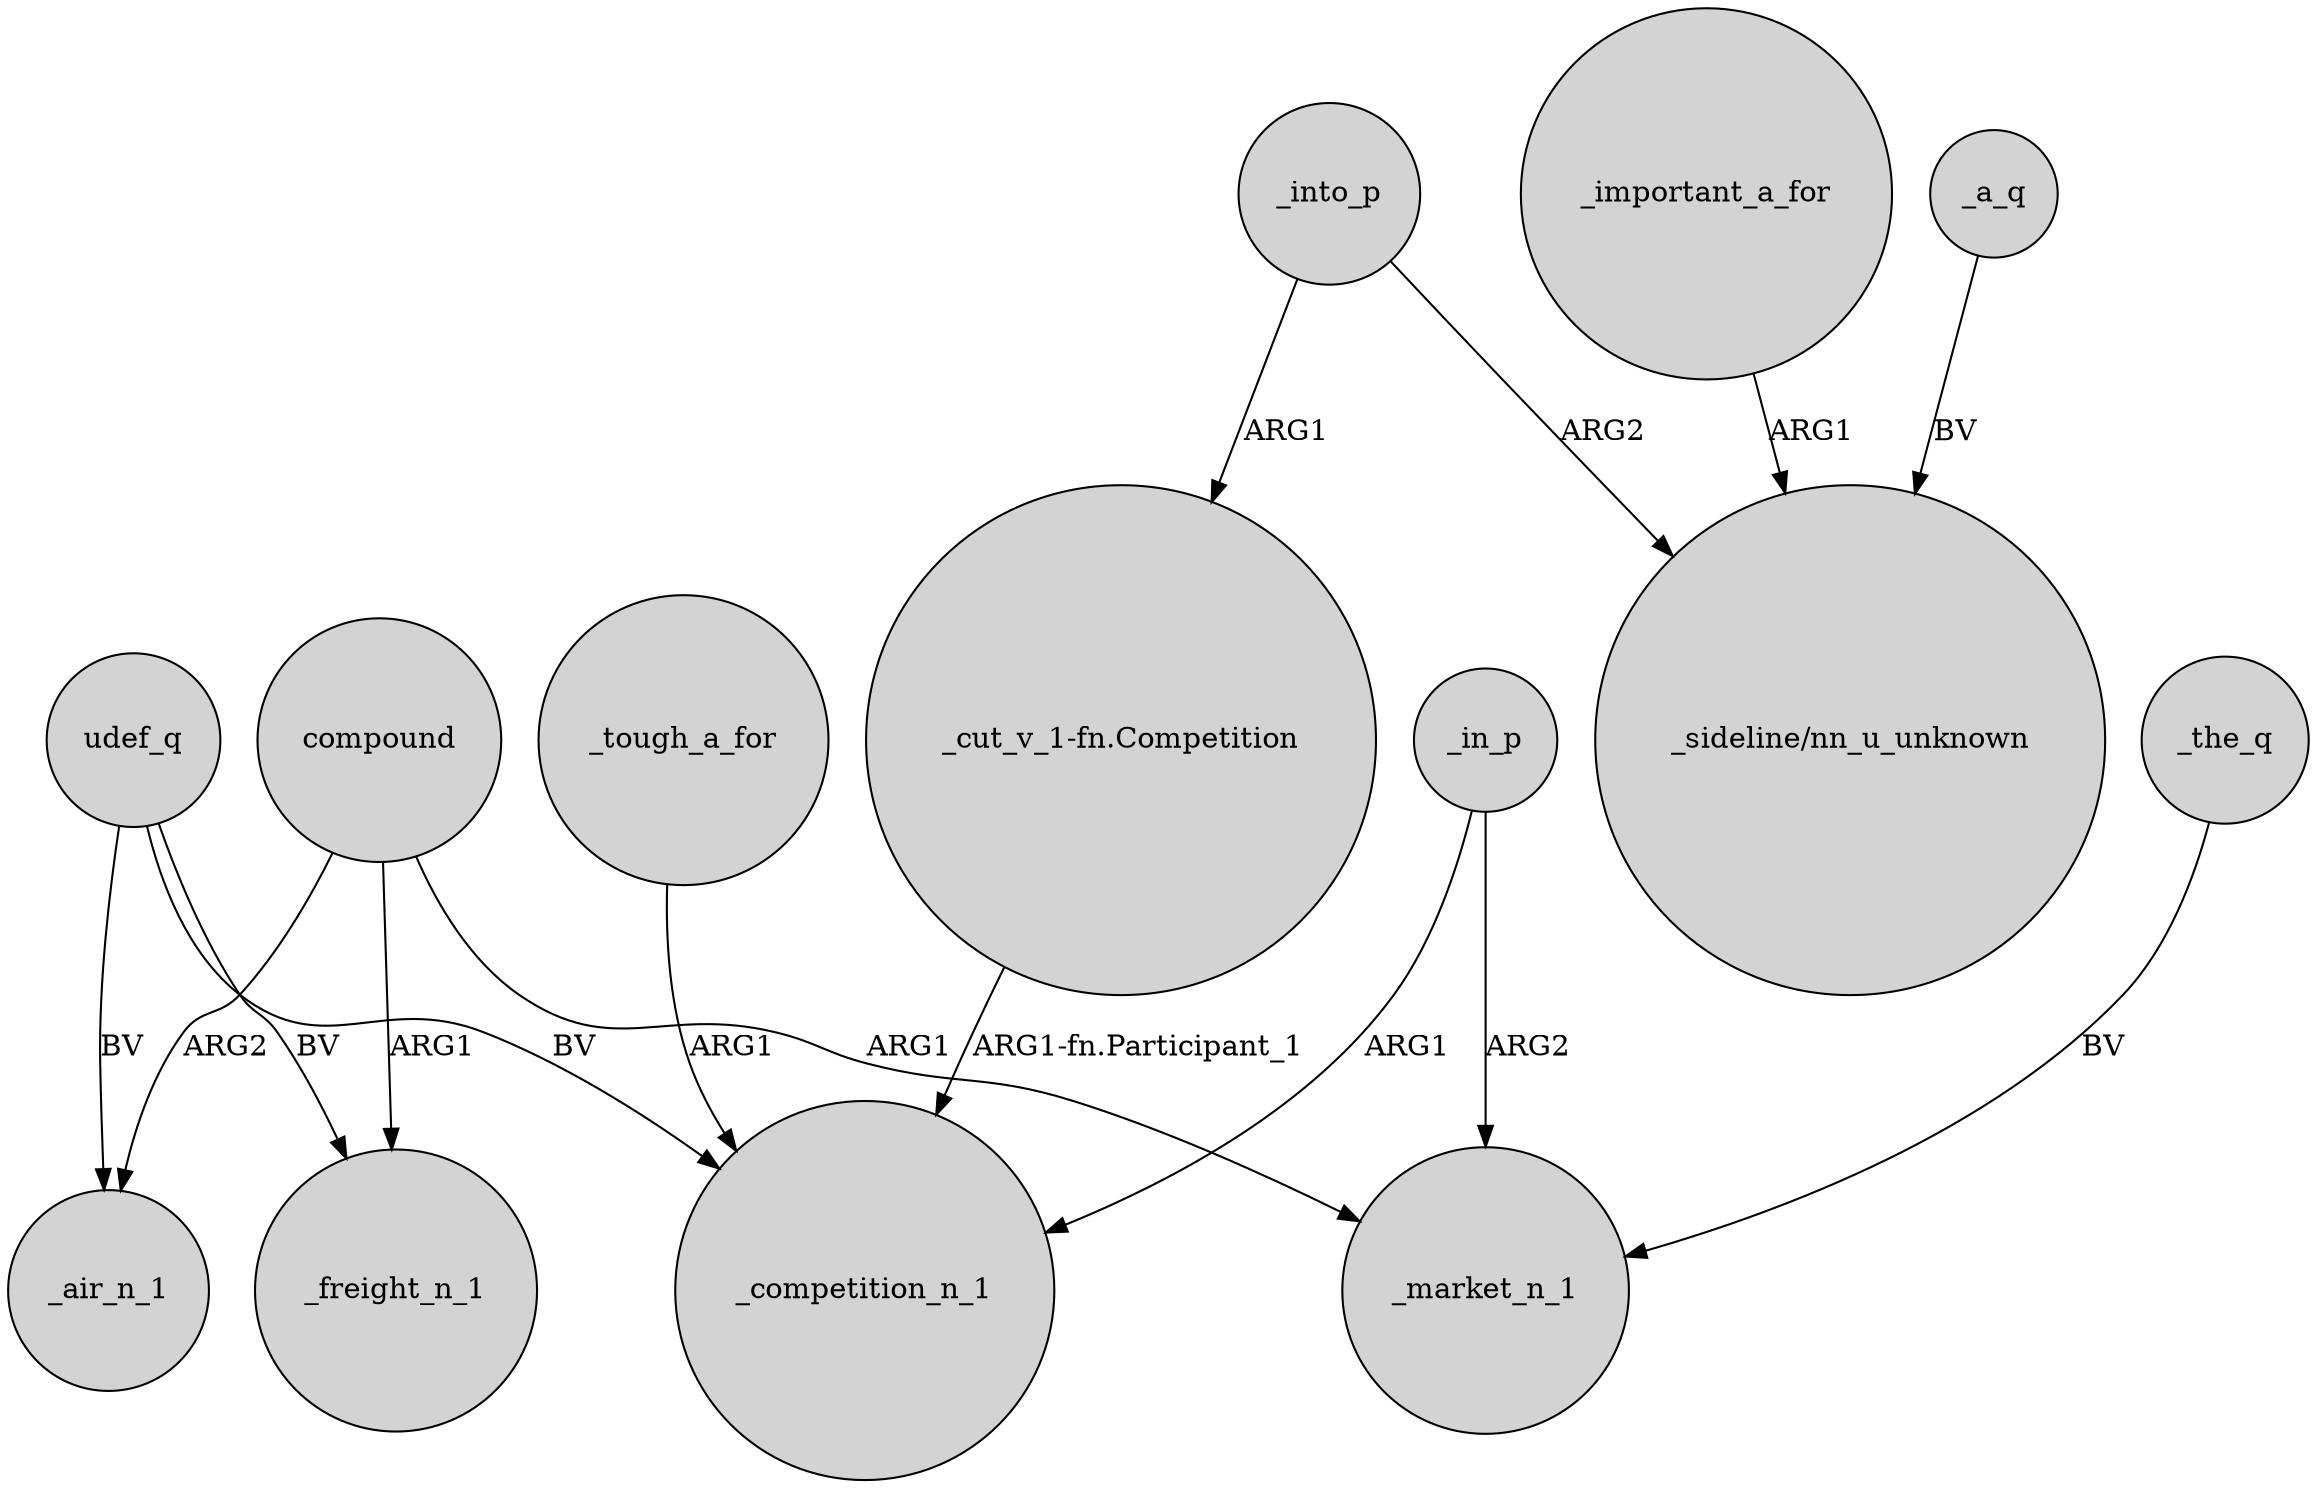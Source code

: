 digraph {
	node [shape=circle style=filled]
	compound -> _freight_n_1 [label=ARG1]
	_important_a_for -> "_sideline/nn_u_unknown" [label=ARG1]
	"_cut_v_1-fn.Competition" -> _competition_n_1 [label="ARG1-fn.Participant_1"]
	udef_q -> _freight_n_1 [label=BV]
	_tough_a_for -> _competition_n_1 [label=ARG1]
	_a_q -> "_sideline/nn_u_unknown" [label=BV]
	compound -> _market_n_1 [label=ARG1]
	_into_p -> "_sideline/nn_u_unknown" [label=ARG2]
	udef_q -> _competition_n_1 [label=BV]
	_the_q -> _market_n_1 [label=BV]
	compound -> _air_n_1 [label=ARG2]
	udef_q -> _air_n_1 [label=BV]
	_into_p -> "_cut_v_1-fn.Competition" [label=ARG1]
	_in_p -> _market_n_1 [label=ARG2]
	_in_p -> _competition_n_1 [label=ARG1]
}
